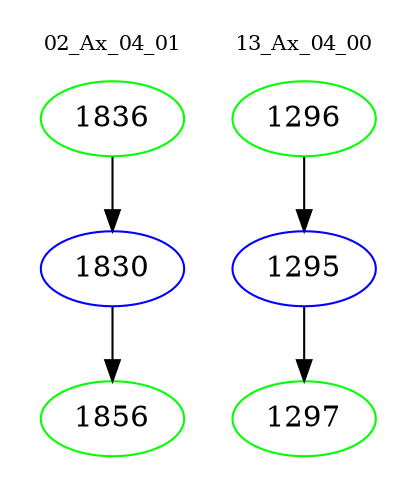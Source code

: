 digraph{
subgraph cluster_0 {
color = white
label = "02_Ax_04_01";
fontsize=10;
T0_1836 [label="1836", color="green"]
T0_1836 -> T0_1830 [color="black"]
T0_1830 [label="1830", color="blue"]
T0_1830 -> T0_1856 [color="black"]
T0_1856 [label="1856", color="green"]
}
subgraph cluster_1 {
color = white
label = "13_Ax_04_00";
fontsize=10;
T1_1296 [label="1296", color="green"]
T1_1296 -> T1_1295 [color="black"]
T1_1295 [label="1295", color="blue"]
T1_1295 -> T1_1297 [color="black"]
T1_1297 [label="1297", color="green"]
}
}
